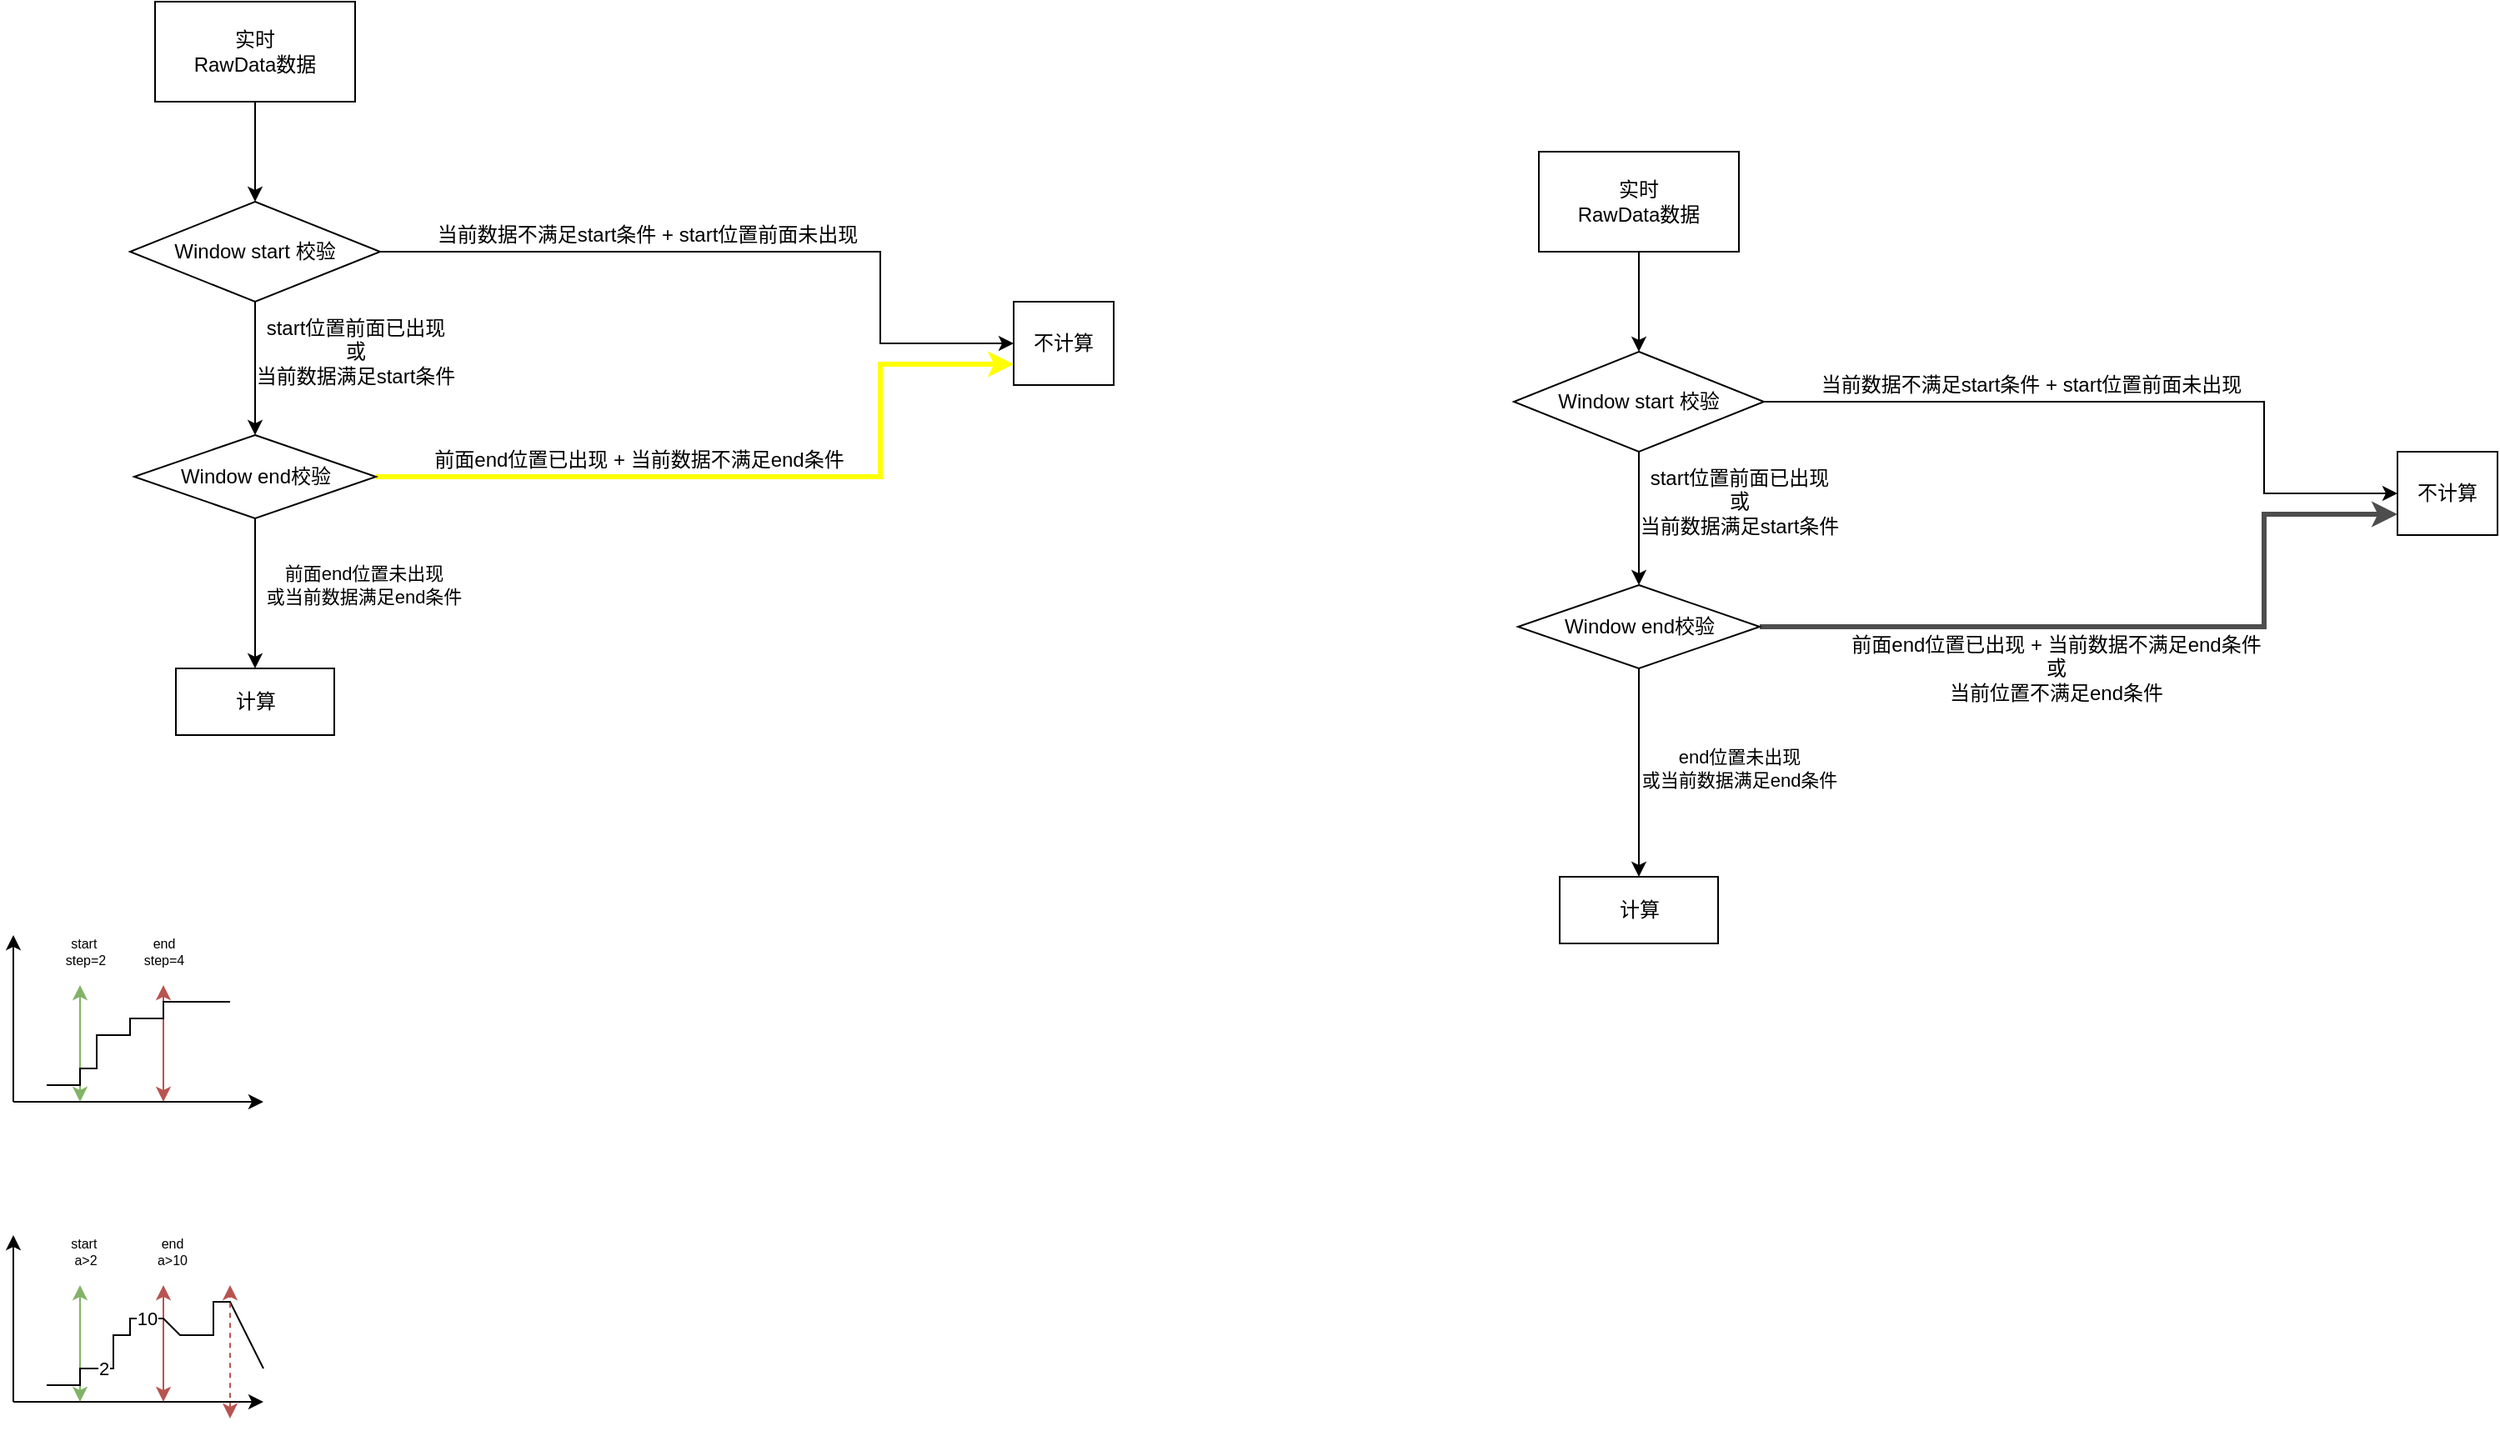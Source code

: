 <mxfile version="21.0.8" type="github">
  <diagram id="C5RBs43oDa-KdzZeNtuy" name="Page-1">
    <mxGraphModel dx="706" dy="479" grid="1" gridSize="10" guides="1" tooltips="1" connect="1" arrows="1" fold="1" page="1" pageScale="1" pageWidth="827" pageHeight="1169" math="0" shadow="0">
      <root>
        <mxCell id="WIyWlLk6GJQsqaUBKTNV-0" />
        <mxCell id="WIyWlLk6GJQsqaUBKTNV-1" parent="WIyWlLk6GJQsqaUBKTNV-0" />
        <mxCell id="TEzxAX4yxE7-qYOe67vk-4" value="" style="edgeStyle=orthogonalEdgeStyle;rounded=0;orthogonalLoop=1;jettySize=auto;html=1;" parent="WIyWlLk6GJQsqaUBKTNV-1" source="TEzxAX4yxE7-qYOe67vk-0" target="TEzxAX4yxE7-qYOe67vk-3" edge="1">
          <mxGeometry relative="1" as="geometry" />
        </mxCell>
        <mxCell id="TEzxAX4yxE7-qYOe67vk-0" value="实时&lt;br&gt;RawData数据" style="rounded=0;whiteSpace=wrap;html=1;" parent="WIyWlLk6GJQsqaUBKTNV-1" vertex="1">
          <mxGeometry x="155" y="60" width="120" height="60" as="geometry" />
        </mxCell>
        <mxCell id="TEzxAX4yxE7-qYOe67vk-6" value="" style="edgeStyle=orthogonalEdgeStyle;rounded=0;orthogonalLoop=1;jettySize=auto;html=1;" parent="WIyWlLk6GJQsqaUBKTNV-1" source="TEzxAX4yxE7-qYOe67vk-3" target="TEzxAX4yxE7-qYOe67vk-5" edge="1">
          <mxGeometry relative="1" as="geometry">
            <Array as="points">
              <mxPoint x="590" y="210" />
              <mxPoint x="590" y="265" />
            </Array>
          </mxGeometry>
        </mxCell>
        <mxCell id="TEzxAX4yxE7-qYOe67vk-9" value="" style="edgeStyle=orthogonalEdgeStyle;rounded=0;orthogonalLoop=1;jettySize=auto;html=1;" parent="WIyWlLk6GJQsqaUBKTNV-1" source="TEzxAX4yxE7-qYOe67vk-3" target="TEzxAX4yxE7-qYOe67vk-8" edge="1">
          <mxGeometry relative="1" as="geometry" />
        </mxCell>
        <mxCell id="TEzxAX4yxE7-qYOe67vk-3" value="Window start 校验" style="rhombus;whiteSpace=wrap;html=1;rounded=0;" parent="WIyWlLk6GJQsqaUBKTNV-1" vertex="1">
          <mxGeometry x="140" y="180" width="150" height="60" as="geometry" />
        </mxCell>
        <mxCell id="TEzxAX4yxE7-qYOe67vk-5" value="不计算" style="whiteSpace=wrap;html=1;rounded=0;" parent="WIyWlLk6GJQsqaUBKTNV-1" vertex="1">
          <mxGeometry x="670" y="240" width="60" height="50" as="geometry" />
        </mxCell>
        <mxCell id="TEzxAX4yxE7-qYOe67vk-7" value="当前数据不满足start条件 + start位置前面未出现" style="text;html=1;align=center;verticalAlign=middle;resizable=0;points=[];autosize=1;strokeColor=none;fillColor=none;" parent="WIyWlLk6GJQsqaUBKTNV-1" vertex="1">
          <mxGeometry x="310" y="185" width="280" height="30" as="geometry" />
        </mxCell>
        <mxCell id="TEzxAX4yxE7-qYOe67vk-12" value="" style="edgeStyle=orthogonalEdgeStyle;rounded=0;orthogonalLoop=1;jettySize=auto;html=1;entryX=0;entryY=0.75;entryDx=0;entryDy=0;strokeColor=#FFFF00;strokeWidth=3;" parent="WIyWlLk6GJQsqaUBKTNV-1" source="TEzxAX4yxE7-qYOe67vk-8" target="TEzxAX4yxE7-qYOe67vk-5" edge="1">
          <mxGeometry relative="1" as="geometry">
            <mxPoint x="680" y="390" as="targetPoint" />
            <Array as="points">
              <mxPoint x="590" y="345" />
              <mxPoint x="590" y="277" />
            </Array>
          </mxGeometry>
        </mxCell>
        <mxCell id="TEzxAX4yxE7-qYOe67vk-15" value="" style="edgeStyle=orthogonalEdgeStyle;rounded=0;orthogonalLoop=1;jettySize=auto;html=1;" parent="WIyWlLk6GJQsqaUBKTNV-1" source="TEzxAX4yxE7-qYOe67vk-8" target="TEzxAX4yxE7-qYOe67vk-14" edge="1">
          <mxGeometry relative="1" as="geometry" />
        </mxCell>
        <mxCell id="TEzxAX4yxE7-qYOe67vk-16" value="前面end位置未出现&lt;br&gt;或当前数据满足end条件&lt;br&gt;" style="edgeLabel;html=1;align=center;verticalAlign=middle;resizable=0;points=[];" parent="TEzxAX4yxE7-qYOe67vk-15" vertex="1" connectable="0">
          <mxGeometry x="-0.454" relative="1" as="geometry">
            <mxPoint x="65" y="15" as="offset" />
          </mxGeometry>
        </mxCell>
        <mxCell id="TEzxAX4yxE7-qYOe67vk-8" value="Window end校验" style="rhombus;whiteSpace=wrap;html=1;rounded=0;" parent="WIyWlLk6GJQsqaUBKTNV-1" vertex="1">
          <mxGeometry x="142.5" y="320" width="145" height="50" as="geometry" />
        </mxCell>
        <mxCell id="TEzxAX4yxE7-qYOe67vk-10" value="start位置前面已出现&lt;br&gt;或&lt;br&gt;当前数据满足start条件" style="text;html=1;align=center;verticalAlign=middle;resizable=0;points=[];autosize=1;strokeColor=none;fillColor=none;" parent="WIyWlLk6GJQsqaUBKTNV-1" vertex="1">
          <mxGeometry x="205" y="240" width="140" height="60" as="geometry" />
        </mxCell>
        <mxCell id="TEzxAX4yxE7-qYOe67vk-13" value="前面end位置已出现 + 当前数据不满足end条件" style="text;html=1;align=center;verticalAlign=middle;resizable=0;points=[];autosize=1;strokeColor=none;fillColor=none;" parent="WIyWlLk6GJQsqaUBKTNV-1" vertex="1">
          <mxGeometry x="310" y="320" width="270" height="30" as="geometry" />
        </mxCell>
        <mxCell id="TEzxAX4yxE7-qYOe67vk-14" value="计算" style="whiteSpace=wrap;html=1;rounded=0;" parent="WIyWlLk6GJQsqaUBKTNV-1" vertex="1">
          <mxGeometry x="167.5" y="460" width="95" height="40" as="geometry" />
        </mxCell>
        <mxCell id="TEzxAX4yxE7-qYOe67vk-17" value="" style="endArrow=classic;html=1;rounded=0;" parent="WIyWlLk6GJQsqaUBKTNV-1" edge="1">
          <mxGeometry width="50" height="50" relative="1" as="geometry">
            <mxPoint x="70" y="720" as="sourcePoint" />
            <mxPoint x="220" y="720" as="targetPoint" />
          </mxGeometry>
        </mxCell>
        <mxCell id="TEzxAX4yxE7-qYOe67vk-18" value="" style="endArrow=classic;html=1;rounded=0;" parent="WIyWlLk6GJQsqaUBKTNV-1" edge="1">
          <mxGeometry width="50" height="50" relative="1" as="geometry">
            <mxPoint x="70" y="720" as="sourcePoint" />
            <mxPoint x="70" y="620" as="targetPoint" />
          </mxGeometry>
        </mxCell>
        <mxCell id="TEzxAX4yxE7-qYOe67vk-19" value="" style="endArrow=classic;startArrow=classic;html=1;rounded=0;fillColor=#d5e8d4;strokeColor=#82b366;" parent="WIyWlLk6GJQsqaUBKTNV-1" edge="1">
          <mxGeometry width="50" height="50" relative="1" as="geometry">
            <mxPoint x="110" y="720" as="sourcePoint" />
            <mxPoint x="110" y="650" as="targetPoint" />
          </mxGeometry>
        </mxCell>
        <mxCell id="TEzxAX4yxE7-qYOe67vk-20" value="" style="endArrow=classic;startArrow=classic;html=1;rounded=0;fillColor=#f8cecc;strokeColor=#b85450;" parent="WIyWlLk6GJQsqaUBKTNV-1" edge="1">
          <mxGeometry width="50" height="50" relative="1" as="geometry">
            <mxPoint x="160" y="720" as="sourcePoint" />
            <mxPoint x="160" y="650" as="targetPoint" />
          </mxGeometry>
        </mxCell>
        <mxCell id="TEzxAX4yxE7-qYOe67vk-32" value="" style="endArrow=none;html=1;rounded=0;" parent="WIyWlLk6GJQsqaUBKTNV-1" edge="1">
          <mxGeometry width="50" height="50" relative="1" as="geometry">
            <mxPoint x="90" y="710" as="sourcePoint" />
            <mxPoint x="200" y="660" as="targetPoint" />
            <Array as="points">
              <mxPoint x="110" y="710" />
              <mxPoint x="110" y="700" />
              <mxPoint x="120" y="700" />
              <mxPoint x="120" y="680" />
              <mxPoint x="140" y="680" />
              <mxPoint x="140" y="670" />
              <mxPoint x="160" y="670" />
              <mxPoint x="160" y="660" />
            </Array>
          </mxGeometry>
        </mxCell>
        <mxCell id="TEzxAX4yxE7-qYOe67vk-33" value="&lt;font style=&quot;font-size: 8px;&quot;&gt;start&amp;nbsp;&lt;br style=&quot;&quot;&gt;step=2&lt;/font&gt;" style="text;html=1;align=center;verticalAlign=middle;resizable=0;points=[];autosize=1;strokeColor=none;fillColor=none;fontSize=5;" parent="WIyWlLk6GJQsqaUBKTNV-1" vertex="1">
          <mxGeometry x="82.5" y="610" width="60" height="40" as="geometry" />
        </mxCell>
        <mxCell id="TEzxAX4yxE7-qYOe67vk-34" value="&lt;font style=&quot;font-size: 8px;&quot;&gt;end&lt;br style=&quot;&quot;&gt;step=4&lt;/font&gt;" style="text;html=1;align=center;verticalAlign=middle;resizable=0;points=[];autosize=1;strokeColor=none;fillColor=none;fontSize=5;" parent="WIyWlLk6GJQsqaUBKTNV-1" vertex="1">
          <mxGeometry x="130" y="610" width="60" height="40" as="geometry" />
        </mxCell>
        <mxCell id="TEzxAX4yxE7-qYOe67vk-40" value="" style="endArrow=classic;html=1;rounded=0;" parent="WIyWlLk6GJQsqaUBKTNV-1" edge="1">
          <mxGeometry width="50" height="50" relative="1" as="geometry">
            <mxPoint x="70" y="900" as="sourcePoint" />
            <mxPoint x="220" y="900" as="targetPoint" />
          </mxGeometry>
        </mxCell>
        <mxCell id="TEzxAX4yxE7-qYOe67vk-41" value="" style="endArrow=classic;html=1;rounded=0;" parent="WIyWlLk6GJQsqaUBKTNV-1" edge="1">
          <mxGeometry width="50" height="50" relative="1" as="geometry">
            <mxPoint x="70" y="900" as="sourcePoint" />
            <mxPoint x="70" y="800" as="targetPoint" />
          </mxGeometry>
        </mxCell>
        <mxCell id="TEzxAX4yxE7-qYOe67vk-42" value="" style="endArrow=classic;startArrow=classic;html=1;rounded=0;fillColor=#d5e8d4;strokeColor=#82b366;" parent="WIyWlLk6GJQsqaUBKTNV-1" edge="1">
          <mxGeometry width="50" height="50" relative="1" as="geometry">
            <mxPoint x="110" y="900" as="sourcePoint" />
            <mxPoint x="110" y="830" as="targetPoint" />
          </mxGeometry>
        </mxCell>
        <mxCell id="TEzxAX4yxE7-qYOe67vk-43" value="" style="endArrow=classic;startArrow=classic;html=1;rounded=0;fillColor=#f8cecc;strokeColor=#b85450;" parent="WIyWlLk6GJQsqaUBKTNV-1" edge="1">
          <mxGeometry width="50" height="50" relative="1" as="geometry">
            <mxPoint x="160" y="900" as="sourcePoint" />
            <mxPoint x="160" y="830" as="targetPoint" />
          </mxGeometry>
        </mxCell>
        <mxCell id="TEzxAX4yxE7-qYOe67vk-44" value="" style="endArrow=none;html=1;rounded=0;" parent="WIyWlLk6GJQsqaUBKTNV-1" edge="1">
          <mxGeometry width="50" height="50" relative="1" as="geometry">
            <mxPoint x="90" y="890" as="sourcePoint" />
            <mxPoint x="220" y="880" as="targetPoint" />
            <Array as="points">
              <mxPoint x="110" y="890" />
              <mxPoint x="110" y="880" />
              <mxPoint x="130" y="880" />
              <mxPoint x="130" y="870" />
              <mxPoint x="130" y="860" />
              <mxPoint x="140" y="860" />
              <mxPoint x="140" y="850" />
              <mxPoint x="160" y="850" />
              <mxPoint x="170" y="860" />
              <mxPoint x="190" y="860" />
              <mxPoint x="190" y="840" />
              <mxPoint x="200" y="840" />
            </Array>
          </mxGeometry>
        </mxCell>
        <mxCell id="TEzxAX4yxE7-qYOe67vk-51" value="10" style="edgeLabel;html=1;align=center;verticalAlign=middle;resizable=0;points=[];" parent="TEzxAX4yxE7-qYOe67vk-44" vertex="1" connectable="0">
          <mxGeometry x="0.231" y="1" relative="1" as="geometry">
            <mxPoint x="-31" y="-9" as="offset" />
          </mxGeometry>
        </mxCell>
        <mxCell id="TEzxAX4yxE7-qYOe67vk-52" value="2" style="edgeLabel;html=1;align=center;verticalAlign=middle;resizable=0;points=[];" parent="TEzxAX4yxE7-qYOe67vk-44" vertex="1" connectable="0">
          <mxGeometry x="-0.604" relative="1" as="geometry">
            <mxPoint as="offset" />
          </mxGeometry>
        </mxCell>
        <mxCell id="TEzxAX4yxE7-qYOe67vk-45" value="&lt;font style=&quot;font-size: 8px;&quot;&gt;start&amp;nbsp;&lt;br style=&quot;&quot;&gt;a&amp;gt;2&lt;/font&gt;" style="text;html=1;align=center;verticalAlign=middle;resizable=0;points=[];autosize=1;strokeColor=none;fillColor=none;fontSize=5;" parent="WIyWlLk6GJQsqaUBKTNV-1" vertex="1">
          <mxGeometry x="87.5" y="790" width="50" height="40" as="geometry" />
        </mxCell>
        <mxCell id="TEzxAX4yxE7-qYOe67vk-46" value="&lt;font style=&quot;font-size: 8px;&quot;&gt;end&lt;br style=&quot;&quot;&gt;a&amp;gt;10&lt;/font&gt;" style="text;html=1;align=center;verticalAlign=middle;resizable=0;points=[];autosize=1;strokeColor=none;fillColor=none;fontSize=5;" parent="WIyWlLk6GJQsqaUBKTNV-1" vertex="1">
          <mxGeometry x="140" y="790" width="50" height="40" as="geometry" />
        </mxCell>
        <mxCell id="TEzxAX4yxE7-qYOe67vk-53" value="" style="endArrow=classic;startArrow=classic;html=1;rounded=0;fillColor=#f8cecc;strokeColor=#b85450;dashed=1;" parent="WIyWlLk6GJQsqaUBKTNV-1" edge="1">
          <mxGeometry width="50" height="50" relative="1" as="geometry">
            <mxPoint x="200" y="910" as="sourcePoint" />
            <mxPoint x="200" y="830" as="targetPoint" />
          </mxGeometry>
        </mxCell>
        <mxCell id="TEzxAX4yxE7-qYOe67vk-55" value="" style="edgeStyle=orthogonalEdgeStyle;rounded=0;orthogonalLoop=1;jettySize=auto;html=1;" parent="WIyWlLk6GJQsqaUBKTNV-1" source="TEzxAX4yxE7-qYOe67vk-56" target="TEzxAX4yxE7-qYOe67vk-59" edge="1">
          <mxGeometry relative="1" as="geometry" />
        </mxCell>
        <mxCell id="TEzxAX4yxE7-qYOe67vk-56" value="实时&lt;br&gt;RawData数据" style="rounded=0;whiteSpace=wrap;html=1;" parent="WIyWlLk6GJQsqaUBKTNV-1" vertex="1">
          <mxGeometry x="985" y="150" width="120" height="60" as="geometry" />
        </mxCell>
        <mxCell id="TEzxAX4yxE7-qYOe67vk-57" value="" style="edgeStyle=orthogonalEdgeStyle;rounded=0;orthogonalLoop=1;jettySize=auto;html=1;" parent="WIyWlLk6GJQsqaUBKTNV-1" source="TEzxAX4yxE7-qYOe67vk-59" target="TEzxAX4yxE7-qYOe67vk-60" edge="1">
          <mxGeometry relative="1" as="geometry">
            <Array as="points">
              <mxPoint x="1420" y="300" />
              <mxPoint x="1420" y="355" />
            </Array>
          </mxGeometry>
        </mxCell>
        <mxCell id="TEzxAX4yxE7-qYOe67vk-58" value="" style="edgeStyle=orthogonalEdgeStyle;rounded=0;orthogonalLoop=1;jettySize=auto;html=1;" parent="WIyWlLk6GJQsqaUBKTNV-1" source="TEzxAX4yxE7-qYOe67vk-59" target="TEzxAX4yxE7-qYOe67vk-65" edge="1">
          <mxGeometry relative="1" as="geometry" />
        </mxCell>
        <mxCell id="TEzxAX4yxE7-qYOe67vk-59" value="Window start 校验" style="rhombus;whiteSpace=wrap;html=1;rounded=0;" parent="WIyWlLk6GJQsqaUBKTNV-1" vertex="1">
          <mxGeometry x="970" y="270" width="150" height="60" as="geometry" />
        </mxCell>
        <mxCell id="TEzxAX4yxE7-qYOe67vk-60" value="不计算" style="whiteSpace=wrap;html=1;rounded=0;" parent="WIyWlLk6GJQsqaUBKTNV-1" vertex="1">
          <mxGeometry x="1500" y="330" width="60" height="50" as="geometry" />
        </mxCell>
        <mxCell id="TEzxAX4yxE7-qYOe67vk-61" value="当前数据不满足start条件 + start位置前面未出现" style="text;html=1;align=center;verticalAlign=middle;resizable=0;points=[];autosize=1;strokeColor=none;fillColor=none;" parent="WIyWlLk6GJQsqaUBKTNV-1" vertex="1">
          <mxGeometry x="1140" y="275" width="280" height="30" as="geometry" />
        </mxCell>
        <mxCell id="TEzxAX4yxE7-qYOe67vk-62" value="" style="edgeStyle=orthogonalEdgeStyle;rounded=0;orthogonalLoop=1;jettySize=auto;html=1;entryX=0;entryY=0.75;entryDx=0;entryDy=0;strokeColor=#4D4D4D;strokeWidth=3;" parent="WIyWlLk6GJQsqaUBKTNV-1" source="TEzxAX4yxE7-qYOe67vk-65" target="TEzxAX4yxE7-qYOe67vk-60" edge="1">
          <mxGeometry relative="1" as="geometry">
            <mxPoint x="1510" y="480" as="targetPoint" />
            <Array as="points">
              <mxPoint x="1420" y="435" />
              <mxPoint x="1420" y="367" />
            </Array>
          </mxGeometry>
        </mxCell>
        <mxCell id="TEzxAX4yxE7-qYOe67vk-63" value="" style="edgeStyle=orthogonalEdgeStyle;rounded=0;orthogonalLoop=1;jettySize=auto;html=1;" parent="WIyWlLk6GJQsqaUBKTNV-1" source="TEzxAX4yxE7-qYOe67vk-65" target="TEzxAX4yxE7-qYOe67vk-68" edge="1">
          <mxGeometry relative="1" as="geometry" />
        </mxCell>
        <mxCell id="TEzxAX4yxE7-qYOe67vk-64" value="end位置未出现&lt;br&gt;或当前数据满足end条件" style="edgeLabel;html=1;align=center;verticalAlign=middle;resizable=0;points=[];" parent="TEzxAX4yxE7-qYOe67vk-63" vertex="1" connectable="0">
          <mxGeometry x="-0.454" relative="1" as="geometry">
            <mxPoint x="60" y="26" as="offset" />
          </mxGeometry>
        </mxCell>
        <mxCell id="TEzxAX4yxE7-qYOe67vk-65" value="Window end校验" style="rhombus;whiteSpace=wrap;html=1;rounded=0;" parent="WIyWlLk6GJQsqaUBKTNV-1" vertex="1">
          <mxGeometry x="972.5" y="410" width="145" height="50" as="geometry" />
        </mxCell>
        <mxCell id="TEzxAX4yxE7-qYOe67vk-66" value="start位置前面已出现&lt;br&gt;或&lt;br&gt;当前数据满足start条件" style="text;html=1;align=center;verticalAlign=middle;resizable=0;points=[];autosize=1;strokeColor=none;fillColor=none;" parent="WIyWlLk6GJQsqaUBKTNV-1" vertex="1">
          <mxGeometry x="1035" y="330" width="140" height="60" as="geometry" />
        </mxCell>
        <mxCell id="TEzxAX4yxE7-qYOe67vk-67" value="前面end位置已出现 + 当前数据不满足end条件&lt;br&gt;或&lt;br&gt;当前位置不满足end条件" style="text;html=1;align=center;verticalAlign=middle;resizable=0;points=[];autosize=1;strokeColor=none;fillColor=none;" parent="WIyWlLk6GJQsqaUBKTNV-1" vertex="1">
          <mxGeometry x="1160" y="430" width="270" height="60" as="geometry" />
        </mxCell>
        <mxCell id="TEzxAX4yxE7-qYOe67vk-68" value="计算" style="whiteSpace=wrap;html=1;rounded=0;" parent="WIyWlLk6GJQsqaUBKTNV-1" vertex="1">
          <mxGeometry x="997.5" y="585" width="95" height="40" as="geometry" />
        </mxCell>
      </root>
    </mxGraphModel>
  </diagram>
</mxfile>
